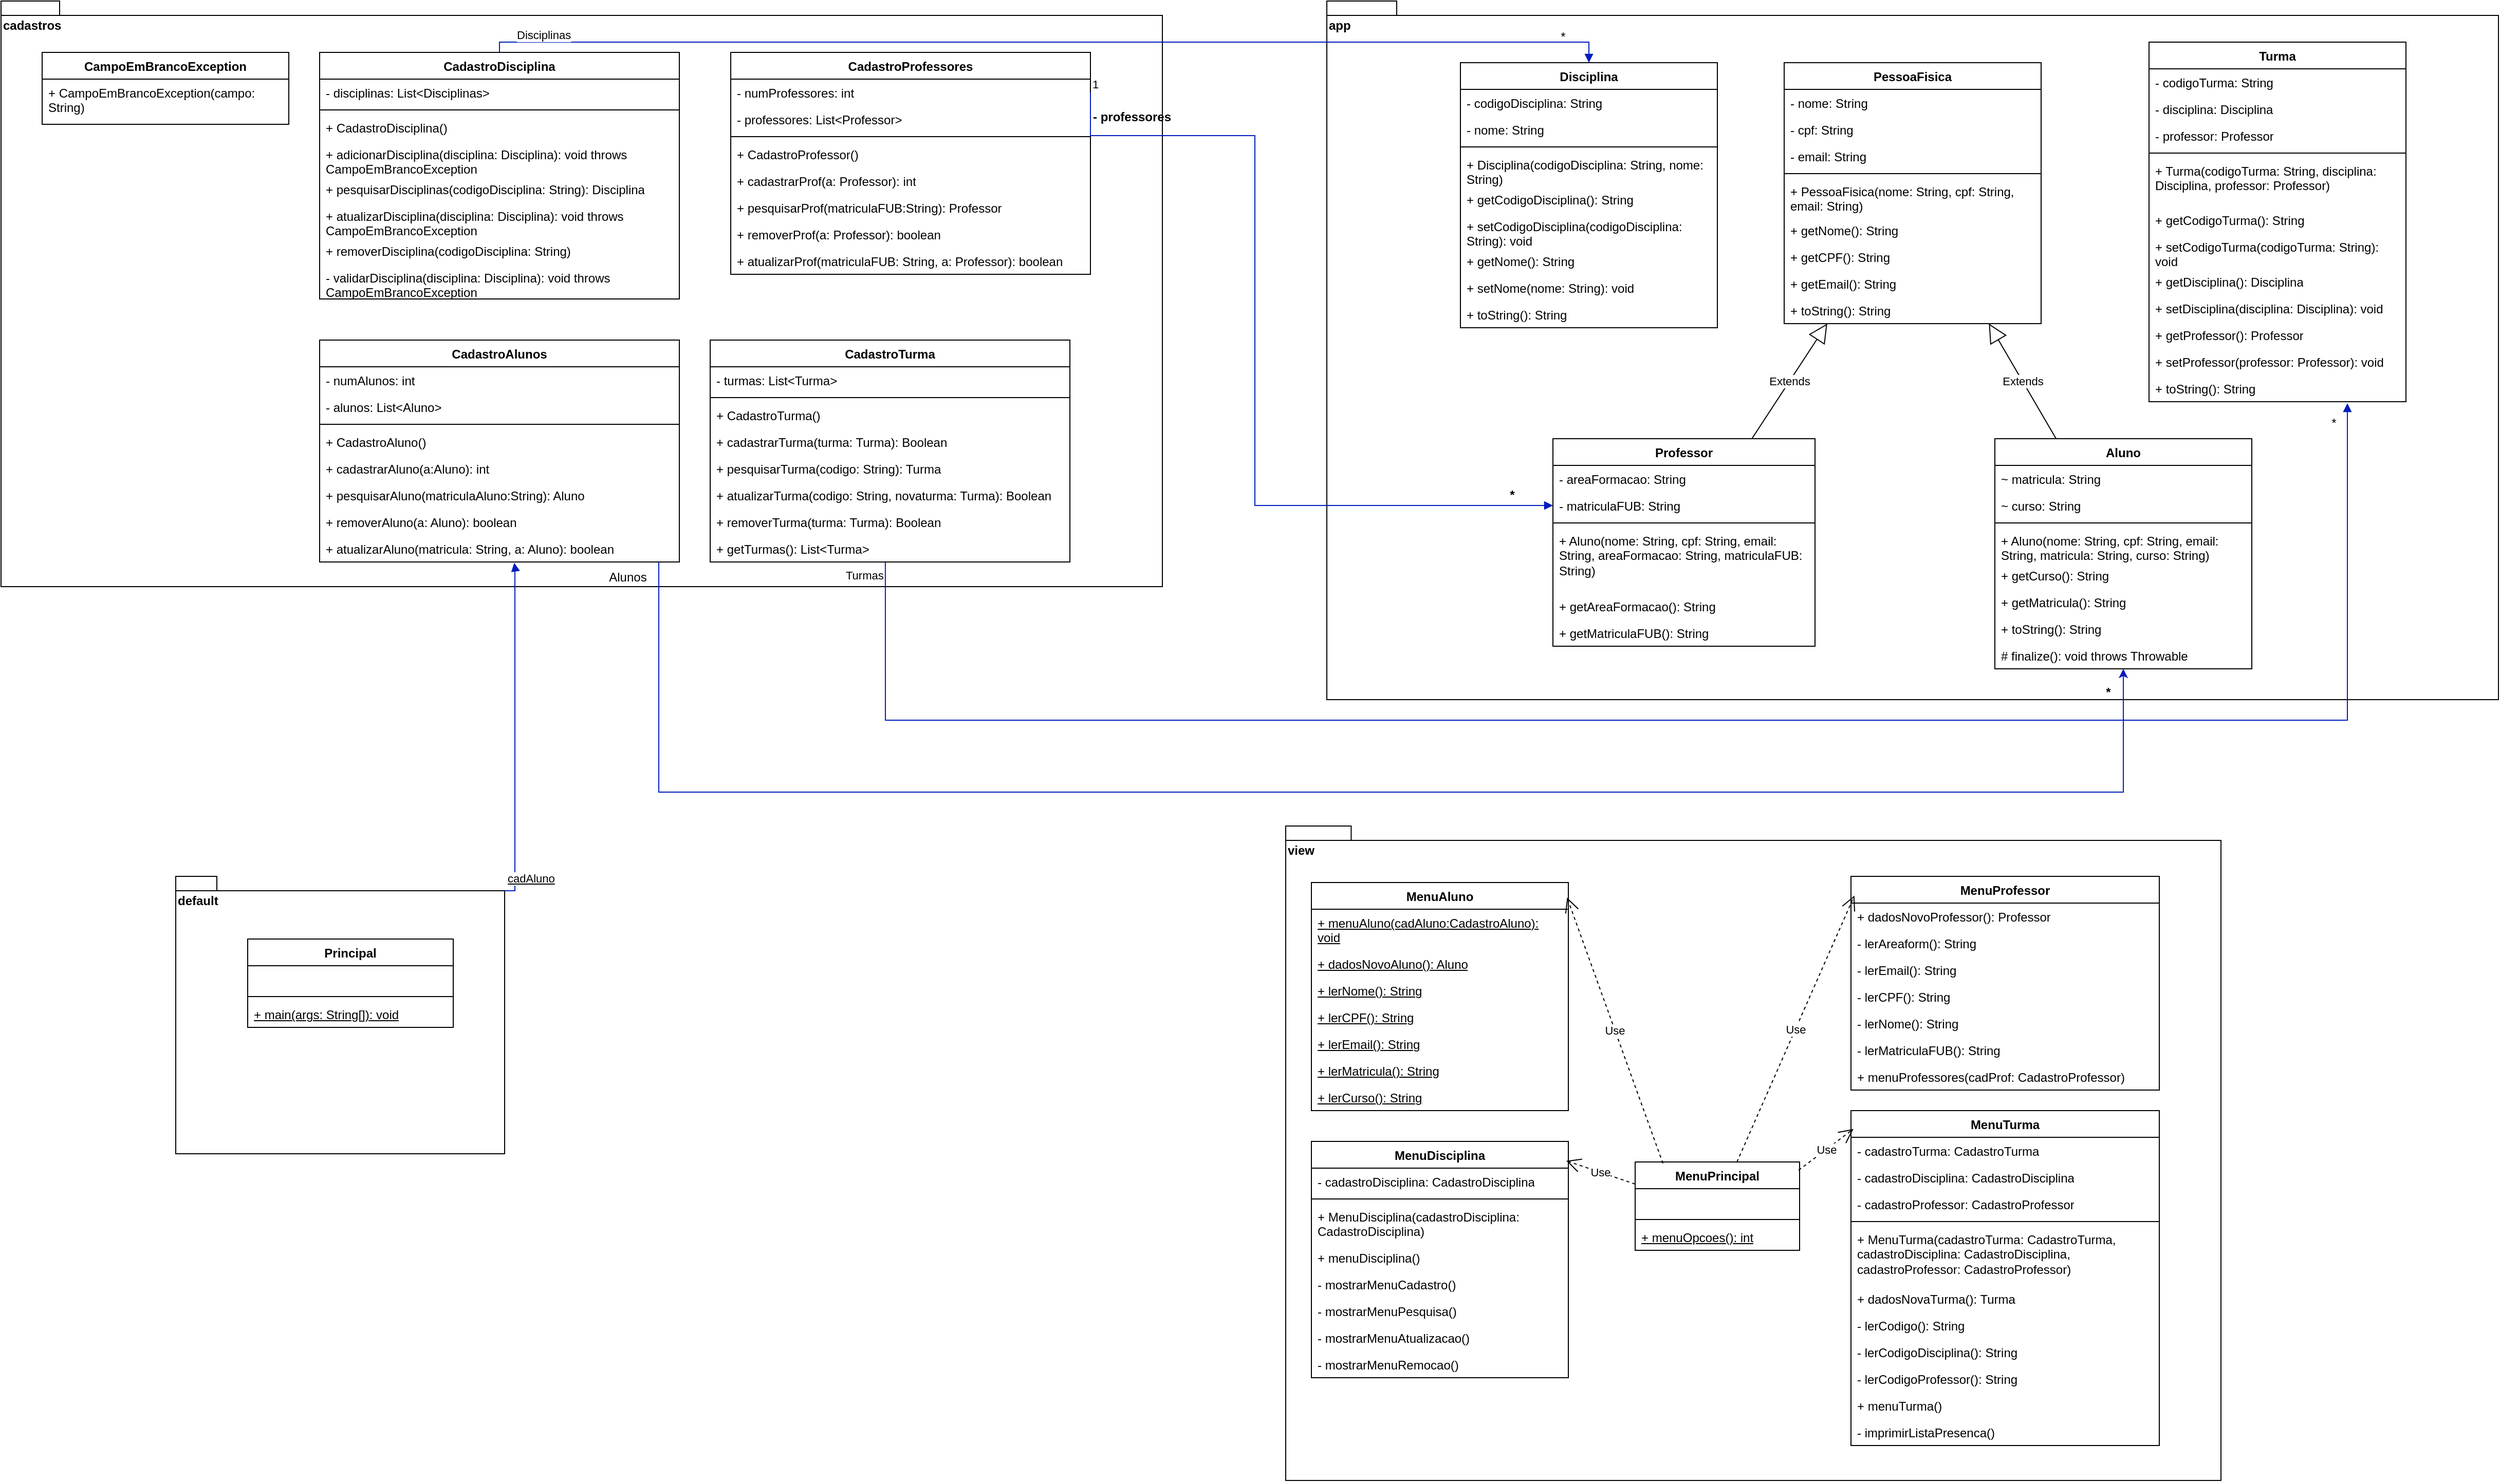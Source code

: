 <mxfile version="24.7.7">
  <diagram name="solucao1" id="-p3BaMuKOZpm5elGWVuN">
    <mxGraphModel dx="2358" dy="625" grid="1" gridSize="10" guides="1" tooltips="1" connect="1" arrows="1" fold="1" page="1" pageScale="1" pageWidth="850" pageHeight="1100" math="0" shadow="0">
      <root>
        <mxCell id="0" />
        <mxCell id="1" parent="0" />
        <mxCell id="d2u42SO0FiiJlaIi8QGN-1" value="app" style="shape=folder;fontStyle=1;spacingTop=10;tabWidth=40;tabHeight=14;tabPosition=left;html=1;whiteSpace=wrap;align=left;horizontal=1;verticalAlign=top;" parent="1" vertex="1">
          <mxGeometry x="440" y="20" width="1140" height="680" as="geometry" />
        </mxCell>
        <mxCell id="d2u42SO0FiiJlaIi8QGN-6" value="&lt;div&gt;PessoaFisica&lt;/div&gt;" style="swimlane;fontStyle=1;align=center;verticalAlign=top;childLayout=stackLayout;horizontal=1;startSize=26;horizontalStack=0;resizeParent=1;resizeParentMax=0;resizeLast=0;collapsible=1;marginBottom=0;whiteSpace=wrap;html=1;" parent="1" vertex="1">
          <mxGeometry x="885" y="80" width="250" height="254" as="geometry" />
        </mxCell>
        <mxCell id="d2u42SO0FiiJlaIi8QGN-7" value="- nome: String" style="text;strokeColor=none;fillColor=none;align=left;verticalAlign=top;spacingLeft=4;spacingRight=4;overflow=hidden;rotatable=0;points=[[0,0.5],[1,0.5]];portConstraint=eastwest;whiteSpace=wrap;html=1;" parent="d2u42SO0FiiJlaIi8QGN-6" vertex="1">
          <mxGeometry y="26" width="250" height="26" as="geometry" />
        </mxCell>
        <mxCell id="d2u42SO0FiiJlaIi8QGN-10" value="&lt;div&gt;- cpf: String&lt;/div&gt;" style="text;strokeColor=none;fillColor=none;align=left;verticalAlign=top;spacingLeft=4;spacingRight=4;overflow=hidden;rotatable=0;points=[[0,0.5],[1,0.5]];portConstraint=eastwest;whiteSpace=wrap;html=1;" parent="d2u42SO0FiiJlaIi8QGN-6" vertex="1">
          <mxGeometry y="52" width="250" height="26" as="geometry" />
        </mxCell>
        <mxCell id="d2u42SO0FiiJlaIi8QGN-11" value="&lt;div&gt;- email: String&lt;/div&gt;" style="text;strokeColor=none;fillColor=none;align=left;verticalAlign=top;spacingLeft=4;spacingRight=4;overflow=hidden;rotatable=0;points=[[0,0.5],[1,0.5]];portConstraint=eastwest;whiteSpace=wrap;html=1;" parent="d2u42SO0FiiJlaIi8QGN-6" vertex="1">
          <mxGeometry y="78" width="250" height="26" as="geometry" />
        </mxCell>
        <mxCell id="d2u42SO0FiiJlaIi8QGN-8" value="" style="line;strokeWidth=1;fillColor=none;align=left;verticalAlign=middle;spacingTop=-1;spacingLeft=3;spacingRight=3;rotatable=0;labelPosition=right;points=[];portConstraint=eastwest;strokeColor=inherit;" parent="d2u42SO0FiiJlaIi8QGN-6" vertex="1">
          <mxGeometry y="104" width="250" height="8" as="geometry" />
        </mxCell>
        <mxCell id="VTceYqMvZqKVrfDTBYch-13" value="+ PessoaFisica(nome: String, cpf: String, email: String)" style="text;strokeColor=none;fillColor=none;align=left;verticalAlign=top;spacingLeft=4;spacingRight=4;overflow=hidden;rotatable=0;points=[[0,0.5],[1,0.5]];portConstraint=eastwest;whiteSpace=wrap;html=1;" parent="d2u42SO0FiiJlaIi8QGN-6" vertex="1">
          <mxGeometry y="112" width="250" height="38" as="geometry" />
        </mxCell>
        <mxCell id="d2u42SO0FiiJlaIi8QGN-9" value="+ getNome(): String" style="text;strokeColor=none;fillColor=none;align=left;verticalAlign=top;spacingLeft=4;spacingRight=4;overflow=hidden;rotatable=0;points=[[0,0.5],[1,0.5]];portConstraint=eastwest;whiteSpace=wrap;html=1;" parent="d2u42SO0FiiJlaIi8QGN-6" vertex="1">
          <mxGeometry y="150" width="250" height="26" as="geometry" />
        </mxCell>
        <mxCell id="OhoQ3pn68nC-WnH5uwuv-24" value="+ getCPF(): String" style="text;strokeColor=none;fillColor=none;align=left;verticalAlign=top;spacingLeft=4;spacingRight=4;overflow=hidden;rotatable=0;points=[[0,0.5],[1,0.5]];portConstraint=eastwest;whiteSpace=wrap;html=1;" parent="d2u42SO0FiiJlaIi8QGN-6" vertex="1">
          <mxGeometry y="176" width="250" height="26" as="geometry" />
        </mxCell>
        <mxCell id="OhoQ3pn68nC-WnH5uwuv-25" value="+ getEmail(): String" style="text;strokeColor=none;fillColor=none;align=left;verticalAlign=top;spacingLeft=4;spacingRight=4;overflow=hidden;rotatable=0;points=[[0,0.5],[1,0.5]];portConstraint=eastwest;whiteSpace=wrap;html=1;" parent="d2u42SO0FiiJlaIi8QGN-6" vertex="1">
          <mxGeometry y="202" width="250" height="26" as="geometry" />
        </mxCell>
        <mxCell id="OhoQ3pn68nC-WnH5uwuv-26" value="+ toString(): String" style="text;strokeColor=none;fillColor=none;align=left;verticalAlign=top;spacingLeft=4;spacingRight=4;overflow=hidden;rotatable=0;points=[[0,0.5],[1,0.5]];portConstraint=eastwest;whiteSpace=wrap;html=1;" parent="d2u42SO0FiiJlaIi8QGN-6" vertex="1">
          <mxGeometry y="228" width="250" height="26" as="geometry" />
        </mxCell>
        <mxCell id="d2u42SO0FiiJlaIi8QGN-12" value="Professor" style="swimlane;fontStyle=1;align=center;verticalAlign=top;childLayout=stackLayout;horizontal=1;startSize=26;horizontalStack=0;resizeParent=1;resizeParentMax=0;resizeLast=0;collapsible=1;marginBottom=0;whiteSpace=wrap;html=1;" parent="1" vertex="1">
          <mxGeometry x="660" y="446" width="255" height="202" as="geometry" />
        </mxCell>
        <mxCell id="d2u42SO0FiiJlaIi8QGN-13" value="- areaFormacao: String" style="text;strokeColor=none;fillColor=none;align=left;verticalAlign=top;spacingLeft=4;spacingRight=4;overflow=hidden;rotatable=0;points=[[0,0.5],[1,0.5]];portConstraint=eastwest;whiteSpace=wrap;html=1;" parent="d2u42SO0FiiJlaIi8QGN-12" vertex="1">
          <mxGeometry y="26" width="255" height="26" as="geometry" />
        </mxCell>
        <mxCell id="d2u42SO0FiiJlaIi8QGN-24" value="&lt;div&gt;- matriculaFUB: String&lt;/div&gt;" style="text;strokeColor=none;fillColor=none;align=left;verticalAlign=top;spacingLeft=4;spacingRight=4;overflow=hidden;rotatable=0;points=[[0,0.5],[1,0.5]];portConstraint=eastwest;whiteSpace=wrap;html=1;" parent="d2u42SO0FiiJlaIi8QGN-12" vertex="1">
          <mxGeometry y="52" width="255" height="26" as="geometry" />
        </mxCell>
        <mxCell id="d2u42SO0FiiJlaIi8QGN-16" value="" style="line;strokeWidth=1;fillColor=none;align=left;verticalAlign=middle;spacingTop=-1;spacingLeft=3;spacingRight=3;rotatable=0;labelPosition=right;points=[];portConstraint=eastwest;strokeColor=inherit;" parent="d2u42SO0FiiJlaIi8QGN-12" vertex="1">
          <mxGeometry y="78" width="255" height="8" as="geometry" />
        </mxCell>
        <mxCell id="VTceYqMvZqKVrfDTBYch-16" value="+ Aluno(nome: String, cpf: String, email: String, areaFormacao: String, matriculaFUB: String)" style="text;strokeColor=none;fillColor=none;align=left;verticalAlign=top;spacingLeft=4;spacingRight=4;overflow=hidden;rotatable=0;points=[[0,0.5],[1,0.5]];portConstraint=eastwest;whiteSpace=wrap;html=1;" parent="d2u42SO0FiiJlaIi8QGN-12" vertex="1">
          <mxGeometry y="86" width="255" height="64" as="geometry" />
        </mxCell>
        <mxCell id="VTceYqMvZqKVrfDTBYch-17" value="+ getAreaFormacao(): String" style="text;strokeColor=none;fillColor=none;align=left;verticalAlign=top;spacingLeft=4;spacingRight=4;overflow=hidden;rotatable=0;points=[[0,0.5],[1,0.5]];portConstraint=eastwest;whiteSpace=wrap;html=1;" parent="d2u42SO0FiiJlaIi8QGN-12" vertex="1">
          <mxGeometry y="150" width="255" height="26" as="geometry" />
        </mxCell>
        <mxCell id="VTceYqMvZqKVrfDTBYch-18" value="+ getMatriculaFUB(): String" style="text;strokeColor=none;fillColor=none;align=left;verticalAlign=top;spacingLeft=4;spacingRight=4;overflow=hidden;rotatable=0;points=[[0,0.5],[1,0.5]];portConstraint=eastwest;whiteSpace=wrap;html=1;" parent="d2u42SO0FiiJlaIi8QGN-12" vertex="1">
          <mxGeometry y="176" width="255" height="26" as="geometry" />
        </mxCell>
        <mxCell id="d2u42SO0FiiJlaIi8QGN-18" value="Aluno" style="swimlane;fontStyle=1;align=center;verticalAlign=top;childLayout=stackLayout;horizontal=1;startSize=26;horizontalStack=0;resizeParent=1;resizeParentMax=0;resizeLast=0;collapsible=1;marginBottom=0;whiteSpace=wrap;html=1;" parent="1" vertex="1">
          <mxGeometry x="1090" y="446" width="250" height="224" as="geometry" />
        </mxCell>
        <mxCell id="d2u42SO0FiiJlaIi8QGN-19" value="~ matricula: String  " style="text;strokeColor=none;fillColor=none;align=left;verticalAlign=top;spacingLeft=4;spacingRight=4;overflow=hidden;rotatable=0;points=[[0,0.5],[1,0.5]];portConstraint=eastwest;whiteSpace=wrap;html=1;" parent="d2u42SO0FiiJlaIi8QGN-18" vertex="1">
          <mxGeometry y="26" width="250" height="26" as="geometry" />
        </mxCell>
        <mxCell id="d2u42SO0FiiJlaIi8QGN-20" value="~ curso: String " style="text;strokeColor=none;fillColor=none;align=left;verticalAlign=top;spacingLeft=4;spacingRight=4;overflow=hidden;rotatable=0;points=[[0,0.5],[1,0.5]];portConstraint=eastwest;whiteSpace=wrap;html=1;" parent="d2u42SO0FiiJlaIi8QGN-18" vertex="1">
          <mxGeometry y="52" width="250" height="26" as="geometry" />
        </mxCell>
        <mxCell id="d2u42SO0FiiJlaIi8QGN-22" value="" style="line;strokeWidth=1;fillColor=none;align=left;verticalAlign=middle;spacingTop=-1;spacingLeft=3;spacingRight=3;rotatable=0;labelPosition=right;points=[];portConstraint=eastwest;strokeColor=inherit;" parent="d2u42SO0FiiJlaIi8QGN-18" vertex="1">
          <mxGeometry y="78" width="250" height="8" as="geometry" />
        </mxCell>
        <mxCell id="VTceYqMvZqKVrfDTBYch-12" value="+ Aluno(nome: String, cpf: String, email: String, matricula: String, curso: String) " style="text;strokeColor=none;fillColor=none;align=left;verticalAlign=top;spacingLeft=4;spacingRight=4;overflow=hidden;rotatable=0;points=[[0,0.5],[1,0.5]];portConstraint=eastwest;whiteSpace=wrap;html=1;" parent="d2u42SO0FiiJlaIi8QGN-18" vertex="1">
          <mxGeometry y="86" width="250" height="34" as="geometry" />
        </mxCell>
        <mxCell id="d2u42SO0FiiJlaIi8QGN-23" value="+ getCurso(): String" style="text;strokeColor=none;fillColor=none;align=left;verticalAlign=top;spacingLeft=4;spacingRight=4;overflow=hidden;rotatable=0;points=[[0,0.5],[1,0.5]];portConstraint=eastwest;whiteSpace=wrap;html=1;" parent="d2u42SO0FiiJlaIi8QGN-18" vertex="1">
          <mxGeometry y="120" width="250" height="26" as="geometry" />
        </mxCell>
        <mxCell id="OhoQ3pn68nC-WnH5uwuv-28" value="&lt;div&gt;+ getMatricula(): String&lt;/div&gt;" style="text;strokeColor=none;fillColor=none;align=left;verticalAlign=top;spacingLeft=4;spacingRight=4;overflow=hidden;rotatable=0;points=[[0,0.5],[1,0.5]];portConstraint=eastwest;whiteSpace=wrap;html=1;" parent="d2u42SO0FiiJlaIi8QGN-18" vertex="1">
          <mxGeometry y="146" width="250" height="26" as="geometry" />
        </mxCell>
        <mxCell id="OhoQ3pn68nC-WnH5uwuv-29" value="+ toString(): String" style="text;strokeColor=none;fillColor=none;align=left;verticalAlign=top;spacingLeft=4;spacingRight=4;overflow=hidden;rotatable=0;points=[[0,0.5],[1,0.5]];portConstraint=eastwest;whiteSpace=wrap;html=1;" parent="d2u42SO0FiiJlaIi8QGN-18" vertex="1">
          <mxGeometry y="172" width="250" height="26" as="geometry" />
        </mxCell>
        <mxCell id="OhoQ3pn68nC-WnH5uwuv-30" value="# finalize():&amp;nbsp;void throws Throwable " style="text;strokeColor=none;fillColor=none;align=left;verticalAlign=top;spacingLeft=4;spacingRight=4;overflow=hidden;rotatable=0;points=[[0,0.5],[1,0.5]];portConstraint=eastwest;whiteSpace=wrap;html=1;" parent="d2u42SO0FiiJlaIi8QGN-18" vertex="1">
          <mxGeometry y="198" width="250" height="26" as="geometry" />
        </mxCell>
        <mxCell id="d2u42SO0FiiJlaIi8QGN-25" value="Extends" style="endArrow=block;endSize=16;endFill=0;html=1;rounded=0;" parent="1" source="d2u42SO0FiiJlaIi8QGN-12" target="d2u42SO0FiiJlaIi8QGN-6" edge="1">
          <mxGeometry width="160" relative="1" as="geometry">
            <mxPoint x="380" y="380" as="sourcePoint" />
            <mxPoint x="540" y="380" as="targetPoint" />
          </mxGeometry>
        </mxCell>
        <mxCell id="d2u42SO0FiiJlaIi8QGN-26" value="Extends" style="endArrow=block;endSize=16;endFill=0;html=1;rounded=0;" parent="1" source="d2u42SO0FiiJlaIi8QGN-18" target="d2u42SO0FiiJlaIi8QGN-6" edge="1">
          <mxGeometry width="160" relative="1" as="geometry">
            <mxPoint x="380" y="380" as="sourcePoint" />
            <mxPoint x="540" y="380" as="targetPoint" />
          </mxGeometry>
        </mxCell>
        <mxCell id="d2u42SO0FiiJlaIi8QGN-27" value="&lt;div&gt;cadastros&lt;/div&gt;" style="shape=folder;fontStyle=1;spacingTop=10;tabWidth=40;tabHeight=14;tabPosition=left;html=1;whiteSpace=wrap;align=left;horizontal=1;verticalAlign=top;" parent="1" vertex="1">
          <mxGeometry x="-850" y="20" width="1130" height="570" as="geometry" />
        </mxCell>
        <mxCell id="d2u42SO0FiiJlaIi8QGN-28" value="CadastroProfessores" style="swimlane;fontStyle=1;align=center;verticalAlign=top;childLayout=stackLayout;horizontal=1;startSize=26;horizontalStack=0;resizeParent=1;resizeParentMax=0;resizeLast=0;collapsible=1;marginBottom=0;whiteSpace=wrap;html=1;" parent="1" vertex="1">
          <mxGeometry x="-140" y="70" width="350" height="216" as="geometry" />
        </mxCell>
        <mxCell id="d2u42SO0FiiJlaIi8QGN-29" value="- numProfessores: int" style="text;strokeColor=none;fillColor=none;align=left;verticalAlign=top;spacingLeft=4;spacingRight=4;overflow=hidden;rotatable=0;points=[[0,0.5],[1,0.5]];portConstraint=eastwest;whiteSpace=wrap;html=1;" parent="d2u42SO0FiiJlaIi8QGN-28" vertex="1">
          <mxGeometry y="26" width="350" height="26" as="geometry" />
        </mxCell>
        <mxCell id="8uST7mxdApSF2YCdKlod-4" value="- professores: List&amp;lt;Professor&amp;gt;" style="text;strokeColor=none;fillColor=none;align=left;verticalAlign=top;spacingLeft=4;spacingRight=4;overflow=hidden;rotatable=0;points=[[0,0.5],[1,0.5]];portConstraint=eastwest;whiteSpace=wrap;html=1;" vertex="1" parent="d2u42SO0FiiJlaIi8QGN-28">
          <mxGeometry y="52" width="350" height="26" as="geometry" />
        </mxCell>
        <mxCell id="d2u42SO0FiiJlaIi8QGN-30" value="" style="line;strokeWidth=1;fillColor=none;align=left;verticalAlign=middle;spacingTop=-1;spacingLeft=3;spacingRight=3;rotatable=0;labelPosition=right;points=[];portConstraint=eastwest;strokeColor=inherit;" parent="d2u42SO0FiiJlaIi8QGN-28" vertex="1">
          <mxGeometry y="78" width="350" height="8" as="geometry" />
        </mxCell>
        <mxCell id="8uST7mxdApSF2YCdKlod-5" value="+ CadastroProfessor()" style="text;strokeColor=none;fillColor=none;align=left;verticalAlign=top;spacingLeft=4;spacingRight=4;overflow=hidden;rotatable=0;points=[[0,0.5],[1,0.5]];portConstraint=eastwest;whiteSpace=wrap;html=1;" vertex="1" parent="d2u42SO0FiiJlaIi8QGN-28">
          <mxGeometry y="86" width="350" height="26" as="geometry" />
        </mxCell>
        <mxCell id="d2u42SO0FiiJlaIi8QGN-31" value="+ cadastrarProf(a: Professor): int" style="text;strokeColor=none;fillColor=none;align=left;verticalAlign=top;spacingLeft=4;spacingRight=4;overflow=hidden;rotatable=0;points=[[0,0.5],[1,0.5]];portConstraint=eastwest;whiteSpace=wrap;html=1;" parent="d2u42SO0FiiJlaIi8QGN-28" vertex="1">
          <mxGeometry y="112" width="350" height="26" as="geometry" />
        </mxCell>
        <mxCell id="d2u42SO0FiiJlaIi8QGN-32" value="+ pesquisarProf(matriculaFUB:String): Professor" style="text;strokeColor=none;fillColor=none;align=left;verticalAlign=top;spacingLeft=4;spacingRight=4;overflow=hidden;rotatable=0;points=[[0,0.5],[1,0.5]];portConstraint=eastwest;whiteSpace=wrap;html=1;" parent="d2u42SO0FiiJlaIi8QGN-28" vertex="1">
          <mxGeometry y="138" width="350" height="26" as="geometry" />
        </mxCell>
        <mxCell id="d2u42SO0FiiJlaIi8QGN-33" value="+ removerProf(a: Professor): boolean" style="text;strokeColor=none;fillColor=none;align=left;verticalAlign=top;spacingLeft=4;spacingRight=4;overflow=hidden;rotatable=0;points=[[0,0.5],[1,0.5]];portConstraint=eastwest;whiteSpace=wrap;html=1;" parent="d2u42SO0FiiJlaIi8QGN-28" vertex="1">
          <mxGeometry y="164" width="350" height="26" as="geometry" />
        </mxCell>
        <mxCell id="d2u42SO0FiiJlaIi8QGN-34" value="+ atualizarProf(matriculaFUB: String, a: Professor): boolean" style="text;strokeColor=none;fillColor=none;align=left;verticalAlign=top;spacingLeft=4;spacingRight=4;overflow=hidden;rotatable=0;points=[[0,0.5],[1,0.5]];portConstraint=eastwest;whiteSpace=wrap;html=1;" parent="d2u42SO0FiiJlaIi8QGN-28" vertex="1">
          <mxGeometry y="190" width="350" height="26" as="geometry" />
        </mxCell>
        <mxCell id="d2u42SO0FiiJlaIi8QGN-35" value="CadastroAlunos" style="swimlane;fontStyle=1;align=center;verticalAlign=top;childLayout=stackLayout;horizontal=1;startSize=26;horizontalStack=0;resizeParent=1;resizeParentMax=0;resizeLast=0;collapsible=1;marginBottom=0;whiteSpace=wrap;html=1;" parent="1" vertex="1">
          <mxGeometry x="-540" y="350" width="350" height="216" as="geometry" />
        </mxCell>
        <mxCell id="d2u42SO0FiiJlaIi8QGN-36" value="- numAlunos: int" style="text;strokeColor=none;fillColor=none;align=left;verticalAlign=top;spacingLeft=4;spacingRight=4;overflow=hidden;rotatable=0;points=[[0,0.5],[1,0.5]];portConstraint=eastwest;whiteSpace=wrap;html=1;" parent="d2u42SO0FiiJlaIi8QGN-35" vertex="1">
          <mxGeometry y="26" width="350" height="26" as="geometry" />
        </mxCell>
        <mxCell id="8uST7mxdApSF2YCdKlod-2" value="- alunos: List&amp;lt;Aluno&amp;gt;&lt;div&gt;&lt;br/&gt;&lt;/div&gt;" style="text;strokeColor=none;fillColor=none;align=left;verticalAlign=top;spacingLeft=4;spacingRight=4;overflow=hidden;rotatable=0;points=[[0,0.5],[1,0.5]];portConstraint=eastwest;whiteSpace=wrap;html=1;" vertex="1" parent="d2u42SO0FiiJlaIi8QGN-35">
          <mxGeometry y="52" width="350" height="26" as="geometry" />
        </mxCell>
        <mxCell id="d2u42SO0FiiJlaIi8QGN-37" value="" style="line;strokeWidth=1;fillColor=none;align=left;verticalAlign=middle;spacingTop=-1;spacingLeft=3;spacingRight=3;rotatable=0;labelPosition=right;points=[];portConstraint=eastwest;strokeColor=inherit;" parent="d2u42SO0FiiJlaIi8QGN-35" vertex="1">
          <mxGeometry y="78" width="350" height="8" as="geometry" />
        </mxCell>
        <mxCell id="8uST7mxdApSF2YCdKlod-3" value="+ CadastroAluno()" style="text;strokeColor=none;fillColor=none;align=left;verticalAlign=top;spacingLeft=4;spacingRight=4;overflow=hidden;rotatable=0;points=[[0,0.5],[1,0.5]];portConstraint=eastwest;whiteSpace=wrap;html=1;" vertex="1" parent="d2u42SO0FiiJlaIi8QGN-35">
          <mxGeometry y="86" width="350" height="26" as="geometry" />
        </mxCell>
        <mxCell id="d2u42SO0FiiJlaIi8QGN-38" value="+ cadastrarAluno(a:Aluno): int" style="text;strokeColor=none;fillColor=none;align=left;verticalAlign=top;spacingLeft=4;spacingRight=4;overflow=hidden;rotatable=0;points=[[0,0.5],[1,0.5]];portConstraint=eastwest;whiteSpace=wrap;html=1;" parent="d2u42SO0FiiJlaIi8QGN-35" vertex="1">
          <mxGeometry y="112" width="350" height="26" as="geometry" />
        </mxCell>
        <mxCell id="d2u42SO0FiiJlaIi8QGN-39" value="+ pesquisarAluno(matriculaAluno:String): Aluno" style="text;strokeColor=none;fillColor=none;align=left;verticalAlign=top;spacingLeft=4;spacingRight=4;overflow=hidden;rotatable=0;points=[[0,0.5],[1,0.5]];portConstraint=eastwest;whiteSpace=wrap;html=1;" parent="d2u42SO0FiiJlaIi8QGN-35" vertex="1">
          <mxGeometry y="138" width="350" height="26" as="geometry" />
        </mxCell>
        <mxCell id="d2u42SO0FiiJlaIi8QGN-40" value="+ removerAluno(a: Aluno): boolean" style="text;strokeColor=none;fillColor=none;align=left;verticalAlign=top;spacingLeft=4;spacingRight=4;overflow=hidden;rotatable=0;points=[[0,0.5],[1,0.5]];portConstraint=eastwest;whiteSpace=wrap;html=1;" parent="d2u42SO0FiiJlaIi8QGN-35" vertex="1">
          <mxGeometry y="164" width="350" height="26" as="geometry" />
        </mxCell>
        <mxCell id="d2u42SO0FiiJlaIi8QGN-41" value="+ atualizarAluno(matricula: String, a: Aluno): boolean" style="text;strokeColor=none;fillColor=none;align=left;verticalAlign=top;spacingLeft=4;spacingRight=4;overflow=hidden;rotatable=0;points=[[0,0.5],[1,0.5]];portConstraint=eastwest;whiteSpace=wrap;html=1;" parent="d2u42SO0FiiJlaIi8QGN-35" vertex="1">
          <mxGeometry y="190" width="350" height="26" as="geometry" />
        </mxCell>
        <mxCell id="d2u42SO0FiiJlaIi8QGN-46" value="" style="group;" parent="1" vertex="1" connectable="0">
          <mxGeometry x="390" y="220" width="160" height="140" as="geometry" />
        </mxCell>
        <mxCell id="OhoQ3pn68nC-WnH5uwuv-1" value="view" style="shape=folder;fontStyle=1;spacingTop=10;tabWidth=40;tabHeight=14;tabPosition=left;html=1;whiteSpace=wrap;align=left;horizontal=1;verticalAlign=top;" parent="1" vertex="1">
          <mxGeometry x="400" y="823" width="910" height="637" as="geometry" />
        </mxCell>
        <mxCell id="OhoQ3pn68nC-WnH5uwuv-2" value="MenuPrincipal" style="swimlane;fontStyle=1;align=center;verticalAlign=top;childLayout=stackLayout;horizontal=1;startSize=26;horizontalStack=0;resizeParent=1;resizeParentMax=0;resizeLast=0;collapsible=1;marginBottom=0;whiteSpace=wrap;html=1;" parent="1" vertex="1">
          <mxGeometry x="740" y="1150" width="160" height="86" as="geometry" />
        </mxCell>
        <mxCell id="OhoQ3pn68nC-WnH5uwuv-3" value="&amp;nbsp;" style="text;strokeColor=none;fillColor=none;align=left;verticalAlign=top;spacingLeft=4;spacingRight=4;overflow=hidden;rotatable=0;points=[[0,0.5],[1,0.5]];portConstraint=eastwest;whiteSpace=wrap;html=1;" parent="OhoQ3pn68nC-WnH5uwuv-2" vertex="1">
          <mxGeometry y="26" width="160" height="26" as="geometry" />
        </mxCell>
        <mxCell id="OhoQ3pn68nC-WnH5uwuv-4" value="" style="line;strokeWidth=1;fillColor=none;align=left;verticalAlign=middle;spacingTop=-1;spacingLeft=3;spacingRight=3;rotatable=0;labelPosition=right;points=[];portConstraint=eastwest;strokeColor=inherit;" parent="OhoQ3pn68nC-WnH5uwuv-2" vertex="1">
          <mxGeometry y="52" width="160" height="8" as="geometry" />
        </mxCell>
        <mxCell id="OhoQ3pn68nC-WnH5uwuv-5" value="+ menuOpcoes(): int" style="text;strokeColor=none;fillColor=none;align=left;verticalAlign=top;spacingLeft=4;spacingRight=4;overflow=hidden;rotatable=0;points=[[0,0.5],[1,0.5]];portConstraint=eastwest;whiteSpace=wrap;html=1;fontStyle=4;" parent="OhoQ3pn68nC-WnH5uwuv-2" vertex="1">
          <mxGeometry y="60" width="160" height="26" as="geometry" />
        </mxCell>
        <mxCell id="OhoQ3pn68nC-WnH5uwuv-6" value="MenuAluno" style="swimlane;fontStyle=1;align=center;verticalAlign=top;childLayout=stackLayout;horizontal=1;startSize=26;horizontalStack=0;resizeParent=1;resizeParentMax=0;resizeLast=0;collapsible=1;marginBottom=0;whiteSpace=wrap;html=1;" parent="1" vertex="1">
          <mxGeometry x="425" y="878" width="250" height="222" as="geometry" />
        </mxCell>
        <mxCell id="OhoQ3pn68nC-WnH5uwuv-9" value="+ menuAluno(cadAluno:CadastroAluno): void" style="text;strokeColor=none;fillColor=none;align=left;verticalAlign=top;spacingLeft=4;spacingRight=4;overflow=hidden;rotatable=0;points=[[0,0.5],[1,0.5]];portConstraint=eastwest;whiteSpace=wrap;html=1;fontStyle=4;" parent="OhoQ3pn68nC-WnH5uwuv-6" vertex="1">
          <mxGeometry y="26" width="250" height="40" as="geometry" />
        </mxCell>
        <mxCell id="OhoQ3pn68nC-WnH5uwuv-10" value="+ dadosNovoAluno(): Aluno" style="text;strokeColor=none;fillColor=none;align=left;verticalAlign=top;spacingLeft=4;spacingRight=4;overflow=hidden;rotatable=0;points=[[0,0.5],[1,0.5]];portConstraint=eastwest;whiteSpace=wrap;html=1;fontStyle=4;" parent="OhoQ3pn68nC-WnH5uwuv-6" vertex="1">
          <mxGeometry y="66" width="250" height="26" as="geometry" />
        </mxCell>
        <mxCell id="OhoQ3pn68nC-WnH5uwuv-11" value="+ lerNome(): String" style="text;strokeColor=none;fillColor=none;align=left;verticalAlign=top;spacingLeft=4;spacingRight=4;overflow=hidden;rotatable=0;points=[[0,0.5],[1,0.5]];portConstraint=eastwest;whiteSpace=wrap;html=1;fontStyle=4;" parent="OhoQ3pn68nC-WnH5uwuv-6" vertex="1">
          <mxGeometry y="92" width="250" height="26" as="geometry" />
        </mxCell>
        <mxCell id="OhoQ3pn68nC-WnH5uwuv-15" value="+ lerCPF(): String" style="text;strokeColor=none;fillColor=none;align=left;verticalAlign=top;spacingLeft=4;spacingRight=4;overflow=hidden;rotatable=0;points=[[0,0.5],[1,0.5]];portConstraint=eastwest;whiteSpace=wrap;html=1;fontStyle=4;" parent="OhoQ3pn68nC-WnH5uwuv-6" vertex="1">
          <mxGeometry y="118" width="250" height="26" as="geometry" />
        </mxCell>
        <mxCell id="OhoQ3pn68nC-WnH5uwuv-12" value="+ lerEmail(): String" style="text;strokeColor=none;fillColor=none;align=left;verticalAlign=top;spacingLeft=4;spacingRight=4;overflow=hidden;rotatable=0;points=[[0,0.5],[1,0.5]];portConstraint=eastwest;whiteSpace=wrap;html=1;fontStyle=4;" parent="OhoQ3pn68nC-WnH5uwuv-6" vertex="1">
          <mxGeometry y="144" width="250" height="26" as="geometry" />
        </mxCell>
        <mxCell id="OhoQ3pn68nC-WnH5uwuv-13" value="+ lerMatricula(): String" style="text;strokeColor=none;fillColor=none;align=left;verticalAlign=top;spacingLeft=4;spacingRight=4;overflow=hidden;rotatable=0;points=[[0,0.5],[1,0.5]];portConstraint=eastwest;whiteSpace=wrap;html=1;fontStyle=4;" parent="OhoQ3pn68nC-WnH5uwuv-6" vertex="1">
          <mxGeometry y="170" width="250" height="26" as="geometry" />
        </mxCell>
        <mxCell id="OhoQ3pn68nC-WnH5uwuv-14" value="+ lerCurso(): String" style="text;strokeColor=none;fillColor=none;align=left;verticalAlign=top;spacingLeft=4;spacingRight=4;overflow=hidden;rotatable=0;points=[[0,0.5],[1,0.5]];portConstraint=eastwest;whiteSpace=wrap;html=1;fontStyle=4;" parent="OhoQ3pn68nC-WnH5uwuv-6" vertex="1">
          <mxGeometry y="196" width="250" height="26" as="geometry" />
        </mxCell>
        <mxCell id="OhoQ3pn68nC-WnH5uwuv-17" value="default" style="shape=folder;fontStyle=1;spacingTop=10;tabWidth=40;tabHeight=14;tabPosition=left;html=1;whiteSpace=wrap;verticalAlign=top;align=left;" parent="1" vertex="1">
          <mxGeometry x="-680" y="872" width="320" height="270" as="geometry" />
        </mxCell>
        <mxCell id="OhoQ3pn68nC-WnH5uwuv-18" value="Principal" style="swimlane;fontStyle=1;align=center;verticalAlign=top;childLayout=stackLayout;horizontal=1;startSize=26;horizontalStack=0;resizeParent=1;resizeParentMax=0;resizeLast=0;collapsible=1;marginBottom=0;whiteSpace=wrap;html=1;" parent="1" vertex="1">
          <mxGeometry x="-610" y="933" width="200" height="86" as="geometry" />
        </mxCell>
        <mxCell id="OhoQ3pn68nC-WnH5uwuv-19" value="&amp;nbsp;" style="text;strokeColor=none;fillColor=none;align=left;verticalAlign=top;spacingLeft=4;spacingRight=4;overflow=hidden;rotatable=0;points=[[0,0.5],[1,0.5]];portConstraint=eastwest;whiteSpace=wrap;html=1;" parent="OhoQ3pn68nC-WnH5uwuv-18" vertex="1">
          <mxGeometry y="26" width="200" height="26" as="geometry" />
        </mxCell>
        <mxCell id="OhoQ3pn68nC-WnH5uwuv-20" value="" style="line;strokeWidth=1;fillColor=none;align=left;verticalAlign=middle;spacingTop=-1;spacingLeft=3;spacingRight=3;rotatable=0;labelPosition=right;points=[];portConstraint=eastwest;strokeColor=inherit;" parent="OhoQ3pn68nC-WnH5uwuv-18" vertex="1">
          <mxGeometry y="52" width="200" height="8" as="geometry" />
        </mxCell>
        <mxCell id="OhoQ3pn68nC-WnH5uwuv-21" value="+ main(args: String[]): void" style="text;strokeColor=none;fillColor=none;align=left;verticalAlign=top;spacingLeft=4;spacingRight=4;overflow=hidden;rotatable=0;points=[[0,0.5],[1,0.5]];portConstraint=eastwest;whiteSpace=wrap;html=1;fontStyle=4;" parent="OhoQ3pn68nC-WnH5uwuv-18" vertex="1">
          <mxGeometry y="60" width="200" height="26" as="geometry" />
        </mxCell>
        <mxCell id="OhoQ3pn68nC-WnH5uwuv-22" value="" style="endArrow=block;endFill=1;html=1;edgeStyle=orthogonalEdgeStyle;align=left;verticalAlign=top;rounded=0;exitX=0;exitY=0;exitDx=320;exitDy=14;exitPerimeter=0;entryX=0.541;entryY=1.029;entryDx=0;entryDy=0;entryPerimeter=0;fillColor=#0050ef;strokeColor=#001DBC;" parent="1" edge="1" target="d2u42SO0FiiJlaIi8QGN-41" source="OhoQ3pn68nC-WnH5uwuv-17">
          <mxGeometry x="-1" relative="1" as="geometry">
            <mxPoint x="800" y="872" as="sourcePoint" />
            <mxPoint x="-90" y="670" as="targetPoint" />
            <Array as="points">
              <mxPoint x="-350" y="886" />
              <mxPoint x="-350" y="571" />
            </Array>
          </mxGeometry>
        </mxCell>
        <mxCell id="OhoQ3pn68nC-WnH5uwuv-23" value="cadAluno" style="edgeLabel;resizable=0;html=1;align=left;verticalAlign=bottom;fontStyle=4;" parent="OhoQ3pn68nC-WnH5uwuv-22" connectable="0" vertex="1">
          <mxGeometry x="-1" relative="1" as="geometry">
            <mxPoint x="1" y="-4" as="offset" />
          </mxGeometry>
        </mxCell>
        <mxCell id="d2u42SO0FiiJlaIi8QGN-48" value="*" style="text;align=center;fontStyle=1;verticalAlign=middle;spacingLeft=3;spacingRight=3;strokeColor=none;rotatable=0;points=[[0,0.5],[1,0.5]];portConstraint=eastwest;html=1;" parent="1" vertex="1">
          <mxGeometry x="1160" y="680" width="80" height="26" as="geometry" />
        </mxCell>
        <mxCell id="d2u42SO0FiiJlaIi8QGN-44" value="- professores" style="text;align=center;fontStyle=1;verticalAlign=middle;spacingLeft=3;spacingRight=3;strokeColor=none;rotatable=0;points=[[0,0.5],[1,0.5]];portConstraint=eastwest;html=1;" parent="1" vertex="1">
          <mxGeometry x="210" y="120" width="80" height="26" as="geometry" />
        </mxCell>
        <mxCell id="d2u42SO0FiiJlaIi8QGN-43" style="edgeStyle=orthogonalEdgeStyle;rounded=0;orthogonalLoop=1;jettySize=auto;html=1;strokeColor=#001DBC;fillColor=#0050ef;" parent="1" source="d2u42SO0FiiJlaIi8QGN-35" target="d2u42SO0FiiJlaIi8QGN-18" edge="1">
          <mxGeometry relative="1" as="geometry">
            <Array as="points">
              <mxPoint x="-210" y="790" />
              <mxPoint x="1215" y="790" />
            </Array>
          </mxGeometry>
        </mxCell>
        <mxCell id="sfMZy9mqWGkMuVcWeqMY-1" value="Turma" style="swimlane;fontStyle=1;align=center;verticalAlign=top;childLayout=stackLayout;horizontal=1;startSize=26;horizontalStack=0;resizeParent=1;resizeParentMax=0;resizeLast=0;collapsible=1;marginBottom=0;whiteSpace=wrap;html=1;" parent="1" vertex="1">
          <mxGeometry x="1240" y="60" width="250" height="350" as="geometry" />
        </mxCell>
        <mxCell id="sfMZy9mqWGkMuVcWeqMY-2" value="- codigoTurma: String " style="text;strokeColor=none;fillColor=none;align=left;verticalAlign=top;spacingLeft=4;spacingRight=4;overflow=hidden;rotatable=0;points=[[0,0.5],[1,0.5]];portConstraint=eastwest;whiteSpace=wrap;html=1;" parent="sfMZy9mqWGkMuVcWeqMY-1" vertex="1">
          <mxGeometry y="26" width="250" height="26" as="geometry" />
        </mxCell>
        <mxCell id="VTceYqMvZqKVrfDTBYch-2" value="- disciplina: Disciplina " style="text;strokeColor=none;fillColor=none;align=left;verticalAlign=top;spacingLeft=4;spacingRight=4;overflow=hidden;rotatable=0;points=[[0,0.5],[1,0.5]];portConstraint=eastwest;whiteSpace=wrap;html=1;" parent="sfMZy9mqWGkMuVcWeqMY-1" vertex="1">
          <mxGeometry y="52" width="250" height="26" as="geometry" />
        </mxCell>
        <mxCell id="VTceYqMvZqKVrfDTBYch-3" value="- professor: Professor  " style="text;strokeColor=none;fillColor=none;align=left;verticalAlign=top;spacingLeft=4;spacingRight=4;overflow=hidden;rotatable=0;points=[[0,0.5],[1,0.5]];portConstraint=eastwest;whiteSpace=wrap;html=1;" parent="sfMZy9mqWGkMuVcWeqMY-1" vertex="1">
          <mxGeometry y="78" width="250" height="26" as="geometry" />
        </mxCell>
        <mxCell id="sfMZy9mqWGkMuVcWeqMY-3" value="" style="line;strokeWidth=1;fillColor=none;align=left;verticalAlign=middle;spacingTop=-1;spacingLeft=3;spacingRight=3;rotatable=0;labelPosition=right;points=[];portConstraint=eastwest;strokeColor=inherit;" parent="sfMZy9mqWGkMuVcWeqMY-1" vertex="1">
          <mxGeometry y="104" width="250" height="8" as="geometry" />
        </mxCell>
        <mxCell id="VTceYqMvZqKVrfDTBYch-5" value="+ Turma(codigoTurma: String, disciplina: Disciplina,&amp;nbsp;professor: Professor) " style="text;strokeColor=none;fillColor=none;align=left;verticalAlign=top;spacingLeft=4;spacingRight=4;overflow=hidden;rotatable=0;points=[[0,0.5],[1,0.5]];portConstraint=eastwest;whiteSpace=wrap;html=1;" parent="sfMZy9mqWGkMuVcWeqMY-1" vertex="1">
          <mxGeometry y="112" width="250" height="48" as="geometry" />
        </mxCell>
        <mxCell id="VTceYqMvZqKVrfDTBYch-6" value="+ getCodigoTurma(): String   " style="text;strokeColor=none;fillColor=none;align=left;verticalAlign=top;spacingLeft=4;spacingRight=4;overflow=hidden;rotatable=0;points=[[0,0.5],[1,0.5]];portConstraint=eastwest;whiteSpace=wrap;html=1;" parent="sfMZy9mqWGkMuVcWeqMY-1" vertex="1">
          <mxGeometry y="160" width="250" height="26" as="geometry" />
        </mxCell>
        <mxCell id="VTceYqMvZqKVrfDTBYch-7" value="+ setCodigoTurma(codigoTurma: String): void" style="text;strokeColor=none;fillColor=none;align=left;verticalAlign=top;spacingLeft=4;spacingRight=4;overflow=hidden;rotatable=0;points=[[0,0.5],[1,0.5]];portConstraint=eastwest;whiteSpace=wrap;html=1;" parent="sfMZy9mqWGkMuVcWeqMY-1" vertex="1">
          <mxGeometry y="186" width="250" height="34" as="geometry" />
        </mxCell>
        <mxCell id="VTceYqMvZqKVrfDTBYch-10" value="+ getDisciplina(): Disciplina" style="text;strokeColor=none;fillColor=none;align=left;verticalAlign=top;spacingLeft=4;spacingRight=4;overflow=hidden;rotatable=0;points=[[0,0.5],[1,0.5]];portConstraint=eastwest;whiteSpace=wrap;html=1;" parent="sfMZy9mqWGkMuVcWeqMY-1" vertex="1">
          <mxGeometry y="220" width="250" height="26" as="geometry" />
        </mxCell>
        <mxCell id="VTceYqMvZqKVrfDTBYch-9" value="+ setDisciplina(disciplina: Disciplina): void " style="text;strokeColor=none;fillColor=none;align=left;verticalAlign=top;spacingLeft=4;spacingRight=4;overflow=hidden;rotatable=0;points=[[0,0.5],[1,0.5]];portConstraint=eastwest;whiteSpace=wrap;html=1;" parent="sfMZy9mqWGkMuVcWeqMY-1" vertex="1">
          <mxGeometry y="246" width="250" height="26" as="geometry" />
        </mxCell>
        <mxCell id="VTceYqMvZqKVrfDTBYch-8" value="+ getProfessor(): Professor  " style="text;strokeColor=none;fillColor=none;align=left;verticalAlign=top;spacingLeft=4;spacingRight=4;overflow=hidden;rotatable=0;points=[[0,0.5],[1,0.5]];portConstraint=eastwest;whiteSpace=wrap;html=1;" parent="sfMZy9mqWGkMuVcWeqMY-1" vertex="1">
          <mxGeometry y="272" width="250" height="26" as="geometry" />
        </mxCell>
        <mxCell id="sfMZy9mqWGkMuVcWeqMY-4" value="+ setProfessor(professor: Professor): void" style="text;strokeColor=none;fillColor=none;align=left;verticalAlign=top;spacingLeft=4;spacingRight=4;overflow=hidden;rotatable=0;points=[[0,0.5],[1,0.5]];portConstraint=eastwest;whiteSpace=wrap;html=1;" parent="sfMZy9mqWGkMuVcWeqMY-1" vertex="1">
          <mxGeometry y="298" width="250" height="26" as="geometry" />
        </mxCell>
        <mxCell id="VTceYqMvZqKVrfDTBYch-11" value="+ toString(): String " style="text;strokeColor=none;fillColor=none;align=left;verticalAlign=top;spacingLeft=4;spacingRight=4;overflow=hidden;rotatable=0;points=[[0,0.5],[1,0.5]];portConstraint=eastwest;whiteSpace=wrap;html=1;" parent="sfMZy9mqWGkMuVcWeqMY-1" vertex="1">
          <mxGeometry y="324" width="250" height="26" as="geometry" />
        </mxCell>
        <mxCell id="d2u42SO0FiiJlaIi8QGN-45" value="*" style="text;align=center;fontStyle=1;verticalAlign=middle;spacingLeft=3;spacingRight=3;strokeColor=none;rotatable=0;points=[[0,0.5],[1,0.5]];portConstraint=eastwest;html=1;" parent="1" vertex="1">
          <mxGeometry x="580" y="488" width="80" height="26" as="geometry" />
        </mxCell>
        <mxCell id="sfMZy9mqWGkMuVcWeqMY-7" value="" style="endArrow=block;endFill=1;html=1;edgeStyle=orthogonalEdgeStyle;align=left;verticalAlign=top;rounded=0;exitX=1;exitY=0.5;exitDx=0;exitDy=0;entryX=0;entryY=0.5;entryDx=0;entryDy=0;fillColor=#0050ef;strokeColor=#001DBC;" parent="1" source="d2u42SO0FiiJlaIi8QGN-29" target="d2u42SO0FiiJlaIi8QGN-24" edge="1">
          <mxGeometry x="-1" relative="1" as="geometry">
            <mxPoint x="370" y="350" as="sourcePoint" />
            <mxPoint x="530" y="350" as="targetPoint" />
            <Array as="points">
              <mxPoint x="370" y="151" />
              <mxPoint x="370" y="511" />
            </Array>
          </mxGeometry>
        </mxCell>
        <mxCell id="sfMZy9mqWGkMuVcWeqMY-8" value="1" style="edgeLabel;resizable=0;html=1;align=left;verticalAlign=bottom;" parent="sfMZy9mqWGkMuVcWeqMY-7" connectable="0" vertex="1">
          <mxGeometry x="-1" relative="1" as="geometry" />
        </mxCell>
        <mxCell id="sfMZy9mqWGkMuVcWeqMY-9" value="Disciplina" style="swimlane;fontStyle=1;align=center;verticalAlign=top;childLayout=stackLayout;horizontal=1;startSize=26;horizontalStack=0;resizeParent=1;resizeParentMax=0;resizeLast=0;collapsible=1;marginBottom=0;whiteSpace=wrap;html=1;" parent="1" vertex="1">
          <mxGeometry x="570" y="80" width="250" height="258" as="geometry" />
        </mxCell>
        <mxCell id="sfMZy9mqWGkMuVcWeqMY-10" value="- codigoDisciplina: String" style="text;strokeColor=none;fillColor=none;align=left;verticalAlign=top;spacingLeft=4;spacingRight=4;overflow=hidden;rotatable=0;points=[[0,0.5],[1,0.5]];portConstraint=eastwest;whiteSpace=wrap;html=1;" parent="sfMZy9mqWGkMuVcWeqMY-9" vertex="1">
          <mxGeometry y="26" width="250" height="26" as="geometry" />
        </mxCell>
        <mxCell id="VTceYqMvZqKVrfDTBYch-19" value="- nome: String" style="text;strokeColor=none;fillColor=none;align=left;verticalAlign=top;spacingLeft=4;spacingRight=4;overflow=hidden;rotatable=0;points=[[0,0.5],[1,0.5]];portConstraint=eastwest;whiteSpace=wrap;html=1;" parent="sfMZy9mqWGkMuVcWeqMY-9" vertex="1">
          <mxGeometry y="52" width="250" height="26" as="geometry" />
        </mxCell>
        <mxCell id="sfMZy9mqWGkMuVcWeqMY-11" value="" style="line;strokeWidth=1;fillColor=none;align=left;verticalAlign=middle;spacingTop=-1;spacingLeft=3;spacingRight=3;rotatable=0;labelPosition=right;points=[];portConstraint=eastwest;strokeColor=inherit;" parent="sfMZy9mqWGkMuVcWeqMY-9" vertex="1">
          <mxGeometry y="78" width="250" height="8" as="geometry" />
        </mxCell>
        <mxCell id="VTceYqMvZqKVrfDTBYch-20" value="+ Disciplina(codigoDisciplina: String, nome: String)&lt;div&gt;&lt;br/&gt;&lt;/div&gt;" style="text;strokeColor=none;fillColor=none;align=left;verticalAlign=top;spacingLeft=4;spacingRight=4;overflow=hidden;rotatable=0;points=[[0,0.5],[1,0.5]];portConstraint=eastwest;whiteSpace=wrap;html=1;" parent="sfMZy9mqWGkMuVcWeqMY-9" vertex="1">
          <mxGeometry y="86" width="250" height="34" as="geometry" />
        </mxCell>
        <mxCell id="VTceYqMvZqKVrfDTBYch-21" value="+ getCodigoDisciplina(): String&lt;div&gt;&lt;br/&gt;&lt;/div&gt;" style="text;strokeColor=none;fillColor=none;align=left;verticalAlign=top;spacingLeft=4;spacingRight=4;overflow=hidden;rotatable=0;points=[[0,0.5],[1,0.5]];portConstraint=eastwest;whiteSpace=wrap;html=1;" parent="sfMZy9mqWGkMuVcWeqMY-9" vertex="1">
          <mxGeometry y="120" width="250" height="26" as="geometry" />
        </mxCell>
        <mxCell id="VTceYqMvZqKVrfDTBYch-23" value="+ setCodigoDisciplina(codigoDisciplina: String): void&lt;div&gt;&lt;br/&gt;&lt;/div&gt;" style="text;strokeColor=none;fillColor=none;align=left;verticalAlign=top;spacingLeft=4;spacingRight=4;overflow=hidden;rotatable=0;points=[[0,0.5],[1,0.5]];portConstraint=eastwest;whiteSpace=wrap;html=1;" parent="sfMZy9mqWGkMuVcWeqMY-9" vertex="1">
          <mxGeometry y="146" width="250" height="34" as="geometry" />
        </mxCell>
        <mxCell id="VTceYqMvZqKVrfDTBYch-24" value="+ getNome(): String&lt;div&gt;&lt;br/&gt;&lt;/div&gt;" style="text;strokeColor=none;fillColor=none;align=left;verticalAlign=top;spacingLeft=4;spacingRight=4;overflow=hidden;rotatable=0;points=[[0,0.5],[1,0.5]];portConstraint=eastwest;whiteSpace=wrap;html=1;" parent="sfMZy9mqWGkMuVcWeqMY-9" vertex="1">
          <mxGeometry y="180" width="250" height="26" as="geometry" />
        </mxCell>
        <mxCell id="VTceYqMvZqKVrfDTBYch-22" value="+ setNome(nome: String): void&lt;div&gt;&lt;br/&gt;&lt;/div&gt;" style="text;strokeColor=none;fillColor=none;align=left;verticalAlign=top;spacingLeft=4;spacingRight=4;overflow=hidden;rotatable=0;points=[[0,0.5],[1,0.5]];portConstraint=eastwest;whiteSpace=wrap;html=1;" parent="sfMZy9mqWGkMuVcWeqMY-9" vertex="1">
          <mxGeometry y="206" width="250" height="26" as="geometry" />
        </mxCell>
        <mxCell id="VTceYqMvZqKVrfDTBYch-26" value="+ toString(): String" style="text;strokeColor=none;fillColor=none;align=left;verticalAlign=top;spacingLeft=4;spacingRight=4;overflow=hidden;rotatable=0;points=[[0,0.5],[1,0.5]];portConstraint=eastwest;whiteSpace=wrap;html=1;" parent="sfMZy9mqWGkMuVcWeqMY-9" vertex="1">
          <mxGeometry y="232" width="250" height="26" as="geometry" />
        </mxCell>
        <mxCell id="8uST7mxdApSF2YCdKlod-6" value="CadastroDisciplina" style="swimlane;fontStyle=1;align=center;verticalAlign=top;childLayout=stackLayout;horizontal=1;startSize=26;horizontalStack=0;resizeParent=1;resizeParentMax=0;resizeLast=0;collapsible=1;marginBottom=0;whiteSpace=wrap;html=1;" vertex="1" parent="1">
          <mxGeometry x="-540" y="70" width="350" height="240" as="geometry" />
        </mxCell>
        <mxCell id="8uST7mxdApSF2YCdKlod-7" value="- disciplinas: List&amp;lt;Disciplinas&amp;gt;" style="text;strokeColor=none;fillColor=none;align=left;verticalAlign=top;spacingLeft=4;spacingRight=4;overflow=hidden;rotatable=0;points=[[0,0.5],[1,0.5]];portConstraint=eastwest;whiteSpace=wrap;html=1;" vertex="1" parent="8uST7mxdApSF2YCdKlod-6">
          <mxGeometry y="26" width="350" height="26" as="geometry" />
        </mxCell>
        <mxCell id="8uST7mxdApSF2YCdKlod-8" value="" style="line;strokeWidth=1;fillColor=none;align=left;verticalAlign=middle;spacingTop=-1;spacingLeft=3;spacingRight=3;rotatable=0;labelPosition=right;points=[];portConstraint=eastwest;strokeColor=inherit;" vertex="1" parent="8uST7mxdApSF2YCdKlod-6">
          <mxGeometry y="52" width="350" height="8" as="geometry" />
        </mxCell>
        <mxCell id="8uST7mxdApSF2YCdKlod-9" value="+ CadastroDisciplina()" style="text;strokeColor=none;fillColor=none;align=left;verticalAlign=top;spacingLeft=4;spacingRight=4;overflow=hidden;rotatable=0;points=[[0,0.5],[1,0.5]];portConstraint=eastwest;whiteSpace=wrap;html=1;" vertex="1" parent="8uST7mxdApSF2YCdKlod-6">
          <mxGeometry y="60" width="350" height="26" as="geometry" />
        </mxCell>
        <mxCell id="8uST7mxdApSF2YCdKlod-10" value="+ adicionarDisciplina(disciplina: Disciplina): void throws CampoEmBrancoException" style="text;strokeColor=none;fillColor=none;align=left;verticalAlign=top;spacingLeft=4;spacingRight=4;overflow=hidden;rotatable=0;points=[[0,0.5],[1,0.5]];portConstraint=eastwest;whiteSpace=wrap;html=1;" vertex="1" parent="8uST7mxdApSF2YCdKlod-6">
          <mxGeometry y="86" width="350" height="34" as="geometry" />
        </mxCell>
        <mxCell id="8uST7mxdApSF2YCdKlod-11" value="+ pesquisarDisciplinas(codigoDisciplina: String): Disciplina" style="text;strokeColor=none;fillColor=none;align=left;verticalAlign=top;spacingLeft=4;spacingRight=4;overflow=hidden;rotatable=0;points=[[0,0.5],[1,0.5]];portConstraint=eastwest;whiteSpace=wrap;html=1;" vertex="1" parent="8uST7mxdApSF2YCdKlod-6">
          <mxGeometry y="120" width="350" height="26" as="geometry" />
        </mxCell>
        <mxCell id="8uST7mxdApSF2YCdKlod-13" value="+ atualizarDisciplina(disciplina: Disciplina): void throws CampoEmBrancoException" style="text;strokeColor=none;fillColor=none;align=left;verticalAlign=top;spacingLeft=4;spacingRight=4;overflow=hidden;rotatable=0;points=[[0,0.5],[1,0.5]];portConstraint=eastwest;whiteSpace=wrap;html=1;" vertex="1" parent="8uST7mxdApSF2YCdKlod-6">
          <mxGeometry y="146" width="350" height="34" as="geometry" />
        </mxCell>
        <mxCell id="8uST7mxdApSF2YCdKlod-14" value="+ removerDisciplina(codigoDisciplina: String)" style="text;strokeColor=none;fillColor=none;align=left;verticalAlign=top;spacingLeft=4;spacingRight=4;overflow=hidden;rotatable=0;points=[[0,0.5],[1,0.5]];portConstraint=eastwest;whiteSpace=wrap;html=1;" vertex="1" parent="8uST7mxdApSF2YCdKlod-6">
          <mxGeometry y="180" width="350" height="26" as="geometry" />
        </mxCell>
        <mxCell id="8uST7mxdApSF2YCdKlod-15" value="- validarDisciplina(disciplina: Disciplina): void throws CampoEmBrancoException" style="text;strokeColor=none;fillColor=none;align=left;verticalAlign=top;spacingLeft=4;spacingRight=4;overflow=hidden;rotatable=0;points=[[0,0.5],[1,0.5]];portConstraint=eastwest;whiteSpace=wrap;html=1;" vertex="1" parent="8uST7mxdApSF2YCdKlod-6">
          <mxGeometry y="206" width="350" height="34" as="geometry" />
        </mxCell>
        <mxCell id="8uST7mxdApSF2YCdKlod-16" value="CadastroTurma" style="swimlane;fontStyle=1;align=center;verticalAlign=top;childLayout=stackLayout;horizontal=1;startSize=26;horizontalStack=0;resizeParent=1;resizeParentMax=0;resizeLast=0;collapsible=1;marginBottom=0;whiteSpace=wrap;html=1;" vertex="1" parent="1">
          <mxGeometry x="-160" y="350" width="350" height="216" as="geometry" />
        </mxCell>
        <mxCell id="8uST7mxdApSF2YCdKlod-17" value="- turmas: List&amp;lt;Turma&amp;gt;" style="text;strokeColor=none;fillColor=none;align=left;verticalAlign=top;spacingLeft=4;spacingRight=4;overflow=hidden;rotatable=0;points=[[0,0.5],[1,0.5]];portConstraint=eastwest;whiteSpace=wrap;html=1;" vertex="1" parent="8uST7mxdApSF2YCdKlod-16">
          <mxGeometry y="26" width="350" height="26" as="geometry" />
        </mxCell>
        <mxCell id="8uST7mxdApSF2YCdKlod-18" value="" style="line;strokeWidth=1;fillColor=none;align=left;verticalAlign=middle;spacingTop=-1;spacingLeft=3;spacingRight=3;rotatable=0;labelPosition=right;points=[];portConstraint=eastwest;strokeColor=inherit;" vertex="1" parent="8uST7mxdApSF2YCdKlod-16">
          <mxGeometry y="52" width="350" height="8" as="geometry" />
        </mxCell>
        <mxCell id="8uST7mxdApSF2YCdKlod-19" value="+ CadastroTurma()" style="text;strokeColor=none;fillColor=none;align=left;verticalAlign=top;spacingLeft=4;spacingRight=4;overflow=hidden;rotatable=0;points=[[0,0.5],[1,0.5]];portConstraint=eastwest;whiteSpace=wrap;html=1;" vertex="1" parent="8uST7mxdApSF2YCdKlod-16">
          <mxGeometry y="60" width="350" height="26" as="geometry" />
        </mxCell>
        <mxCell id="8uST7mxdApSF2YCdKlod-20" value="+ cadastrarTurma(turma: Turma): Boolean" style="text;strokeColor=none;fillColor=none;align=left;verticalAlign=top;spacingLeft=4;spacingRight=4;overflow=hidden;rotatable=0;points=[[0,0.5],[1,0.5]];portConstraint=eastwest;whiteSpace=wrap;html=1;" vertex="1" parent="8uST7mxdApSF2YCdKlod-16">
          <mxGeometry y="86" width="350" height="26" as="geometry" />
        </mxCell>
        <mxCell id="8uST7mxdApSF2YCdKlod-21" value="+ pesquisarTurma(codigo: String): Turma" style="text;strokeColor=none;fillColor=none;align=left;verticalAlign=top;spacingLeft=4;spacingRight=4;overflow=hidden;rotatable=0;points=[[0,0.5],[1,0.5]];portConstraint=eastwest;whiteSpace=wrap;html=1;" vertex="1" parent="8uST7mxdApSF2YCdKlod-16">
          <mxGeometry y="112" width="350" height="26" as="geometry" />
        </mxCell>
        <mxCell id="8uST7mxdApSF2YCdKlod-22" value="+ atualizarTurma(codigo: String, novaturma: Turma): Boolean" style="text;strokeColor=none;fillColor=none;align=left;verticalAlign=top;spacingLeft=4;spacingRight=4;overflow=hidden;rotatable=0;points=[[0,0.5],[1,0.5]];portConstraint=eastwest;whiteSpace=wrap;html=1;" vertex="1" parent="8uST7mxdApSF2YCdKlod-16">
          <mxGeometry y="138" width="350" height="26" as="geometry" />
        </mxCell>
        <mxCell id="8uST7mxdApSF2YCdKlod-23" value="+ removerTurma(turma: Turma): Boolean" style="text;strokeColor=none;fillColor=none;align=left;verticalAlign=top;spacingLeft=4;spacingRight=4;overflow=hidden;rotatable=0;points=[[0,0.5],[1,0.5]];portConstraint=eastwest;whiteSpace=wrap;html=1;" vertex="1" parent="8uST7mxdApSF2YCdKlod-16">
          <mxGeometry y="164" width="350" height="26" as="geometry" />
        </mxCell>
        <mxCell id="8uST7mxdApSF2YCdKlod-24" value="+ getTurmas(): List&amp;lt;Turma&amp;gt;" style="text;strokeColor=none;fillColor=none;align=left;verticalAlign=top;spacingLeft=4;spacingRight=4;overflow=hidden;rotatable=0;points=[[0,0.5],[1,0.5]];portConstraint=eastwest;whiteSpace=wrap;html=1;" vertex="1" parent="8uST7mxdApSF2YCdKlod-16">
          <mxGeometry y="190" width="350" height="26" as="geometry" />
        </mxCell>
        <mxCell id="8uST7mxdApSF2YCdKlod-25" value="CampoEmBrancoException" style="swimlane;fontStyle=1;align=center;verticalAlign=top;childLayout=stackLayout;horizontal=1;startSize=26;horizontalStack=0;resizeParent=1;resizeParentMax=0;resizeLast=0;collapsible=1;marginBottom=0;whiteSpace=wrap;html=1;" vertex="1" parent="1">
          <mxGeometry x="-810" y="70" width="240" height="70" as="geometry" />
        </mxCell>
        <mxCell id="8uST7mxdApSF2YCdKlod-28" value="+ CampoEmBrancoException(campo: String)" style="text;strokeColor=none;fillColor=none;align=left;verticalAlign=top;spacingLeft=4;spacingRight=4;overflow=hidden;rotatable=0;points=[[0,0.5],[1,0.5]];portConstraint=eastwest;whiteSpace=wrap;html=1;" vertex="1" parent="8uST7mxdApSF2YCdKlod-25">
          <mxGeometry y="26" width="240" height="44" as="geometry" />
        </mxCell>
        <mxCell id="8uST7mxdApSF2YCdKlod-29" value="MenuDisciplina" style="swimlane;fontStyle=1;align=center;verticalAlign=top;childLayout=stackLayout;horizontal=1;startSize=26;horizontalStack=0;resizeParent=1;resizeParentMax=0;resizeLast=0;collapsible=1;marginBottom=0;whiteSpace=wrap;html=1;" vertex="1" parent="1">
          <mxGeometry x="425" y="1130" width="250" height="230" as="geometry" />
        </mxCell>
        <mxCell id="8uST7mxdApSF2YCdKlod-30" value="- cadastroDisciplina: CadastroDisciplina" style="text;strokeColor=none;fillColor=none;align=left;verticalAlign=top;spacingLeft=4;spacingRight=4;overflow=hidden;rotatable=0;points=[[0,0.5],[1,0.5]];portConstraint=eastwest;whiteSpace=wrap;html=1;" vertex="1" parent="8uST7mxdApSF2YCdKlod-29">
          <mxGeometry y="26" width="250" height="26" as="geometry" />
        </mxCell>
        <mxCell id="8uST7mxdApSF2YCdKlod-31" value="" style="line;strokeWidth=1;fillColor=none;align=left;verticalAlign=middle;spacingTop=-1;spacingLeft=3;spacingRight=3;rotatable=0;labelPosition=right;points=[];portConstraint=eastwest;strokeColor=inherit;" vertex="1" parent="8uST7mxdApSF2YCdKlod-29">
          <mxGeometry y="52" width="250" height="8" as="geometry" />
        </mxCell>
        <mxCell id="8uST7mxdApSF2YCdKlod-32" value="+ MenuDisciplina(cadastroDisciplina: CadastroDisciplina)" style="text;strokeColor=none;fillColor=none;align=left;verticalAlign=top;spacingLeft=4;spacingRight=4;overflow=hidden;rotatable=0;points=[[0,0.5],[1,0.5]];portConstraint=eastwest;whiteSpace=wrap;html=1;" vertex="1" parent="8uST7mxdApSF2YCdKlod-29">
          <mxGeometry y="60" width="250" height="40" as="geometry" />
        </mxCell>
        <mxCell id="8uST7mxdApSF2YCdKlod-34" value="+ menuDisciplina()" style="text;strokeColor=none;fillColor=none;align=left;verticalAlign=top;spacingLeft=4;spacingRight=4;overflow=hidden;rotatable=0;points=[[0,0.5],[1,0.5]];portConstraint=eastwest;whiteSpace=wrap;html=1;" vertex="1" parent="8uST7mxdApSF2YCdKlod-29">
          <mxGeometry y="100" width="250" height="26" as="geometry" />
        </mxCell>
        <mxCell id="8uST7mxdApSF2YCdKlod-35" value="- mostrarMenuCadastro()" style="text;strokeColor=none;fillColor=none;align=left;verticalAlign=top;spacingLeft=4;spacingRight=4;overflow=hidden;rotatable=0;points=[[0,0.5],[1,0.5]];portConstraint=eastwest;whiteSpace=wrap;html=1;" vertex="1" parent="8uST7mxdApSF2YCdKlod-29">
          <mxGeometry y="126" width="250" height="26" as="geometry" />
        </mxCell>
        <mxCell id="8uST7mxdApSF2YCdKlod-36" value="- mostrarMenuPesquisa()" style="text;strokeColor=none;fillColor=none;align=left;verticalAlign=top;spacingLeft=4;spacingRight=4;overflow=hidden;rotatable=0;points=[[0,0.5],[1,0.5]];portConstraint=eastwest;whiteSpace=wrap;html=1;" vertex="1" parent="8uST7mxdApSF2YCdKlod-29">
          <mxGeometry y="152" width="250" height="26" as="geometry" />
        </mxCell>
        <mxCell id="8uST7mxdApSF2YCdKlod-37" value="- mostrarMenuAtualizacao()" style="text;strokeColor=none;fillColor=none;align=left;verticalAlign=top;spacingLeft=4;spacingRight=4;overflow=hidden;rotatable=0;points=[[0,0.5],[1,0.5]];portConstraint=eastwest;whiteSpace=wrap;html=1;" vertex="1" parent="8uST7mxdApSF2YCdKlod-29">
          <mxGeometry y="178" width="250" height="26" as="geometry" />
        </mxCell>
        <mxCell id="8uST7mxdApSF2YCdKlod-38" value="- mostrarMenuRemocao()" style="text;strokeColor=none;fillColor=none;align=left;verticalAlign=top;spacingLeft=4;spacingRight=4;overflow=hidden;rotatable=0;points=[[0,0.5],[1,0.5]];portConstraint=eastwest;whiteSpace=wrap;html=1;" vertex="1" parent="8uST7mxdApSF2YCdKlod-29">
          <mxGeometry y="204" width="250" height="26" as="geometry" />
        </mxCell>
        <mxCell id="8uST7mxdApSF2YCdKlod-39" value="MenuProfessor" style="swimlane;fontStyle=1;align=center;verticalAlign=top;childLayout=stackLayout;horizontal=1;startSize=26;horizontalStack=0;resizeParent=1;resizeParentMax=0;resizeLast=0;collapsible=1;marginBottom=0;whiteSpace=wrap;html=1;" vertex="1" parent="1">
          <mxGeometry x="950" y="872" width="300" height="208" as="geometry" />
        </mxCell>
        <mxCell id="8uST7mxdApSF2YCdKlod-42" value="+ dadosNovoProfessor(): Professor" style="text;strokeColor=none;fillColor=none;align=left;verticalAlign=top;spacingLeft=4;spacingRight=4;overflow=hidden;rotatable=0;points=[[0,0.5],[1,0.5]];portConstraint=eastwest;whiteSpace=wrap;html=1;" vertex="1" parent="8uST7mxdApSF2YCdKlod-39">
          <mxGeometry y="26" width="300" height="26" as="geometry" />
        </mxCell>
        <mxCell id="8uST7mxdApSF2YCdKlod-43" value="- lerAreaform(): String" style="text;strokeColor=none;fillColor=none;align=left;verticalAlign=top;spacingLeft=4;spacingRight=4;overflow=hidden;rotatable=0;points=[[0,0.5],[1,0.5]];portConstraint=eastwest;whiteSpace=wrap;html=1;" vertex="1" parent="8uST7mxdApSF2YCdKlod-39">
          <mxGeometry y="52" width="300" height="26" as="geometry" />
        </mxCell>
        <mxCell id="8uST7mxdApSF2YCdKlod-44" value="- lerEmail(): String" style="text;strokeColor=none;fillColor=none;align=left;verticalAlign=top;spacingLeft=4;spacingRight=4;overflow=hidden;rotatable=0;points=[[0,0.5],[1,0.5]];portConstraint=eastwest;whiteSpace=wrap;html=1;" vertex="1" parent="8uST7mxdApSF2YCdKlod-39">
          <mxGeometry y="78" width="300" height="26" as="geometry" />
        </mxCell>
        <mxCell id="8uST7mxdApSF2YCdKlod-45" value="- lerCPF(): String" style="text;strokeColor=none;fillColor=none;align=left;verticalAlign=top;spacingLeft=4;spacingRight=4;overflow=hidden;rotatable=0;points=[[0,0.5],[1,0.5]];portConstraint=eastwest;whiteSpace=wrap;html=1;" vertex="1" parent="8uST7mxdApSF2YCdKlod-39">
          <mxGeometry y="104" width="300" height="26" as="geometry" />
        </mxCell>
        <mxCell id="8uST7mxdApSF2YCdKlod-46" value="- lerNome(): String" style="text;strokeColor=none;fillColor=none;align=left;verticalAlign=top;spacingLeft=4;spacingRight=4;overflow=hidden;rotatable=0;points=[[0,0.5],[1,0.5]];portConstraint=eastwest;whiteSpace=wrap;html=1;" vertex="1" parent="8uST7mxdApSF2YCdKlod-39">
          <mxGeometry y="130" width="300" height="26" as="geometry" />
        </mxCell>
        <mxCell id="8uST7mxdApSF2YCdKlod-47" value="- lerMatriculaFUB(): String" style="text;strokeColor=none;fillColor=none;align=left;verticalAlign=top;spacingLeft=4;spacingRight=4;overflow=hidden;rotatable=0;points=[[0,0.5],[1,0.5]];portConstraint=eastwest;whiteSpace=wrap;html=1;" vertex="1" parent="8uST7mxdApSF2YCdKlod-39">
          <mxGeometry y="156" width="300" height="26" as="geometry" />
        </mxCell>
        <mxCell id="8uST7mxdApSF2YCdKlod-48" value="+ menuProfessores(cadProf: CadastroProfessor)" style="text;strokeColor=none;fillColor=none;align=left;verticalAlign=top;spacingLeft=4;spacingRight=4;overflow=hidden;rotatable=0;points=[[0,0.5],[1,0.5]];portConstraint=eastwest;whiteSpace=wrap;html=1;" vertex="1" parent="8uST7mxdApSF2YCdKlod-39">
          <mxGeometry y="182" width="300" height="26" as="geometry" />
        </mxCell>
        <mxCell id="8uST7mxdApSF2YCdKlod-49" value="MenuTurma" style="swimlane;fontStyle=1;align=center;verticalAlign=top;childLayout=stackLayout;horizontal=1;startSize=26;horizontalStack=0;resizeParent=1;resizeParentMax=0;resizeLast=0;collapsible=1;marginBottom=0;whiteSpace=wrap;html=1;" vertex="1" parent="1">
          <mxGeometry x="950" y="1100" width="300" height="326" as="geometry" />
        </mxCell>
        <mxCell id="8uST7mxdApSF2YCdKlod-50" value="- cadastroTurma: CadastroTurma" style="text;strokeColor=none;fillColor=none;align=left;verticalAlign=top;spacingLeft=4;spacingRight=4;overflow=hidden;rotatable=0;points=[[0,0.5],[1,0.5]];portConstraint=eastwest;whiteSpace=wrap;html=1;" vertex="1" parent="8uST7mxdApSF2YCdKlod-49">
          <mxGeometry y="26" width="300" height="26" as="geometry" />
        </mxCell>
        <mxCell id="8uST7mxdApSF2YCdKlod-53" value="- cadastroDisciplina: CadastroDisciplina" style="text;strokeColor=none;fillColor=none;align=left;verticalAlign=top;spacingLeft=4;spacingRight=4;overflow=hidden;rotatable=0;points=[[0,0.5],[1,0.5]];portConstraint=eastwest;whiteSpace=wrap;html=1;" vertex="1" parent="8uST7mxdApSF2YCdKlod-49">
          <mxGeometry y="52" width="300" height="26" as="geometry" />
        </mxCell>
        <mxCell id="8uST7mxdApSF2YCdKlod-54" value="- cadastroProfessor: CadastroProfessor" style="text;strokeColor=none;fillColor=none;align=left;verticalAlign=top;spacingLeft=4;spacingRight=4;overflow=hidden;rotatable=0;points=[[0,0.5],[1,0.5]];portConstraint=eastwest;whiteSpace=wrap;html=1;" vertex="1" parent="8uST7mxdApSF2YCdKlod-49">
          <mxGeometry y="78" width="300" height="26" as="geometry" />
        </mxCell>
        <mxCell id="8uST7mxdApSF2YCdKlod-51" value="" style="line;strokeWidth=1;fillColor=none;align=left;verticalAlign=middle;spacingTop=-1;spacingLeft=3;spacingRight=3;rotatable=0;labelPosition=right;points=[];portConstraint=eastwest;strokeColor=inherit;" vertex="1" parent="8uST7mxdApSF2YCdKlod-49">
          <mxGeometry y="104" width="300" height="8" as="geometry" />
        </mxCell>
        <mxCell id="8uST7mxdApSF2YCdKlod-52" value="+ MenuTurma(cadastroTurma: CadastroTurma, cadastroDisciplina: CadastroDisciplina, cadastroProfessor: CadastroProfessor)" style="text;strokeColor=none;fillColor=none;align=left;verticalAlign=top;spacingLeft=4;spacingRight=4;overflow=hidden;rotatable=0;points=[[0,0.5],[1,0.5]];portConstraint=eastwest;whiteSpace=wrap;html=1;" vertex="1" parent="8uST7mxdApSF2YCdKlod-49">
          <mxGeometry y="112" width="300" height="58" as="geometry" />
        </mxCell>
        <mxCell id="8uST7mxdApSF2YCdKlod-55" value="+ dadosNovaTurma(): Turma" style="text;strokeColor=none;fillColor=none;align=left;verticalAlign=top;spacingLeft=4;spacingRight=4;overflow=hidden;rotatable=0;points=[[0,0.5],[1,0.5]];portConstraint=eastwest;whiteSpace=wrap;html=1;" vertex="1" parent="8uST7mxdApSF2YCdKlod-49">
          <mxGeometry y="170" width="300" height="26" as="geometry" />
        </mxCell>
        <mxCell id="8uST7mxdApSF2YCdKlod-56" value="- lerCodigo(): String" style="text;strokeColor=none;fillColor=none;align=left;verticalAlign=top;spacingLeft=4;spacingRight=4;overflow=hidden;rotatable=0;points=[[0,0.5],[1,0.5]];portConstraint=eastwest;whiteSpace=wrap;html=1;" vertex="1" parent="8uST7mxdApSF2YCdKlod-49">
          <mxGeometry y="196" width="300" height="26" as="geometry" />
        </mxCell>
        <mxCell id="8uST7mxdApSF2YCdKlod-57" value="- lerCodigoDisciplina(): String" style="text;strokeColor=none;fillColor=none;align=left;verticalAlign=top;spacingLeft=4;spacingRight=4;overflow=hidden;rotatable=0;points=[[0,0.5],[1,0.5]];portConstraint=eastwest;whiteSpace=wrap;html=1;" vertex="1" parent="8uST7mxdApSF2YCdKlod-49">
          <mxGeometry y="222" width="300" height="26" as="geometry" />
        </mxCell>
        <mxCell id="8uST7mxdApSF2YCdKlod-58" value="- lerCodigoProfessor(): String" style="text;strokeColor=none;fillColor=none;align=left;verticalAlign=top;spacingLeft=4;spacingRight=4;overflow=hidden;rotatable=0;points=[[0,0.5],[1,0.5]];portConstraint=eastwest;whiteSpace=wrap;html=1;" vertex="1" parent="8uST7mxdApSF2YCdKlod-49">
          <mxGeometry y="248" width="300" height="26" as="geometry" />
        </mxCell>
        <mxCell id="8uST7mxdApSF2YCdKlod-59" value="+ menuTurma()" style="text;strokeColor=none;fillColor=none;align=left;verticalAlign=top;spacingLeft=4;spacingRight=4;overflow=hidden;rotatable=0;points=[[0,0.5],[1,0.5]];portConstraint=eastwest;whiteSpace=wrap;html=1;" vertex="1" parent="8uST7mxdApSF2YCdKlod-49">
          <mxGeometry y="274" width="300" height="26" as="geometry" />
        </mxCell>
        <mxCell id="8uST7mxdApSF2YCdKlod-60" value="- imprimirListaPresenca()" style="text;strokeColor=none;fillColor=none;align=left;verticalAlign=top;spacingLeft=4;spacingRight=4;overflow=hidden;rotatable=0;points=[[0,0.5],[1,0.5]];portConstraint=eastwest;whiteSpace=wrap;html=1;" vertex="1" parent="8uST7mxdApSF2YCdKlod-49">
          <mxGeometry y="300" width="300" height="26" as="geometry" />
        </mxCell>
        <mxCell id="8uST7mxdApSF2YCdKlod-61" value="Use" style="endArrow=open;endSize=12;dashed=1;html=1;rounded=0;entryX=0.011;entryY=0.09;entryDx=0;entryDy=0;entryPerimeter=0;exitX=0.619;exitY=0;exitDx=0;exitDy=0;exitPerimeter=0;" edge="1" parent="1" source="OhoQ3pn68nC-WnH5uwuv-2" target="8uST7mxdApSF2YCdKlod-39">
          <mxGeometry width="160" relative="1" as="geometry">
            <mxPoint x="-440" y="1030" as="sourcePoint" />
            <mxPoint x="-280" y="1030" as="targetPoint" />
          </mxGeometry>
        </mxCell>
        <mxCell id="8uST7mxdApSF2YCdKlod-62" value="Use" style="endArrow=open;endSize=12;dashed=1;html=1;rounded=0;exitX=0.994;exitY=0.093;exitDx=0;exitDy=0;exitPerimeter=0;entryX=0.008;entryY=0.055;entryDx=0;entryDy=0;entryPerimeter=0;" edge="1" parent="1" source="OhoQ3pn68nC-WnH5uwuv-2" target="8uST7mxdApSF2YCdKlod-49">
          <mxGeometry width="160" relative="1" as="geometry">
            <mxPoint x="-415" y="1170" as="sourcePoint" />
            <mxPoint x="-255" y="1170" as="targetPoint" />
          </mxGeometry>
        </mxCell>
        <mxCell id="8uST7mxdApSF2YCdKlod-63" value="Use" style="endArrow=open;endSize=12;dashed=1;html=1;rounded=0;entryX=0.992;entryY=0.082;entryDx=0;entryDy=0;entryPerimeter=0;exitX=0;exitY=0.25;exitDx=0;exitDy=0;" edge="1" parent="1" source="OhoQ3pn68nC-WnH5uwuv-2" target="8uST7mxdApSF2YCdKlod-29">
          <mxGeometry width="160" relative="1" as="geometry">
            <mxPoint x="-450" y="1099" as="sourcePoint" />
            <mxPoint x="-320" y="1150" as="targetPoint" />
          </mxGeometry>
        </mxCell>
        <mxCell id="8uST7mxdApSF2YCdKlod-64" value="Use" style="endArrow=open;endSize=12;dashed=1;html=1;rounded=0;entryX=0.995;entryY=0.066;entryDx=0;entryDy=0;entryPerimeter=0;exitX=0.169;exitY=0.016;exitDx=0;exitDy=0;exitPerimeter=0;" edge="1" parent="1" source="OhoQ3pn68nC-WnH5uwuv-2" target="OhoQ3pn68nC-WnH5uwuv-6">
          <mxGeometry width="160" relative="1" as="geometry">
            <mxPoint x="300" y="1030" as="sourcePoint" />
            <mxPoint x="460" y="1030" as="targetPoint" />
          </mxGeometry>
        </mxCell>
        <mxCell id="8uST7mxdApSF2YCdKlod-66" value="Disciplinas" style="endArrow=block;endFill=1;html=1;edgeStyle=orthogonalEdgeStyle;align=left;verticalAlign=top;rounded=0;entryX=0.5;entryY=0;entryDx=0;entryDy=0;exitX=0.5;exitY=0;exitDx=0;exitDy=0;fillColor=#0050ef;strokeColor=#001DBC;" edge="1" parent="1" source="8uST7mxdApSF2YCdKlod-6" target="sfMZy9mqWGkMuVcWeqMY-9">
          <mxGeometry x="-0.954" y="20" relative="1" as="geometry">
            <mxPoint x="80" y="360" as="sourcePoint" />
            <mxPoint x="240" y="360" as="targetPoint" />
            <mxPoint as="offset" />
          </mxGeometry>
        </mxCell>
        <mxCell id="8uST7mxdApSF2YCdKlod-68" value="Turmas" style="endArrow=block;endFill=1;html=1;edgeStyle=orthogonalEdgeStyle;align=left;verticalAlign=top;rounded=0;exitX=0.487;exitY=1.016;exitDx=0;exitDy=0;exitPerimeter=0;entryX=0.772;entryY=1.057;entryDx=0;entryDy=0;entryPerimeter=0;fillColor=#0050ef;strokeColor=#001DBC;" edge="1" parent="1" source="8uST7mxdApSF2YCdKlod-24" target="VTceYqMvZqKVrfDTBYch-11">
          <mxGeometry x="-1" y="-40" relative="1" as="geometry">
            <mxPoint x="50" y="590" as="sourcePoint" />
            <mxPoint x="210" y="590" as="targetPoint" />
            <Array as="points">
              <mxPoint x="10" y="720" />
              <mxPoint x="1433" y="720" />
            </Array>
            <mxPoint as="offset" />
          </mxGeometry>
        </mxCell>
        <mxCell id="8uST7mxdApSF2YCdKlod-70" value="Alunos" style="text;html=1;align=center;verticalAlign=middle;whiteSpace=wrap;rounded=0;" vertex="1" parent="1">
          <mxGeometry x="-270" y="566" width="60" height="30" as="geometry" />
        </mxCell>
        <mxCell id="8uST7mxdApSF2YCdKlod-71" value="*" style="text;html=1;align=center;verticalAlign=middle;whiteSpace=wrap;rounded=0;" vertex="1" parent="1">
          <mxGeometry x="1390" y="416" width="60" height="30" as="geometry" />
        </mxCell>
        <mxCell id="8uST7mxdApSF2YCdKlod-72" value="*" style="text;html=1;align=center;verticalAlign=middle;whiteSpace=wrap;rounded=0;" vertex="1" parent="1">
          <mxGeometry x="640" y="40" width="60" height="30" as="geometry" />
        </mxCell>
      </root>
    </mxGraphModel>
  </diagram>
</mxfile>
